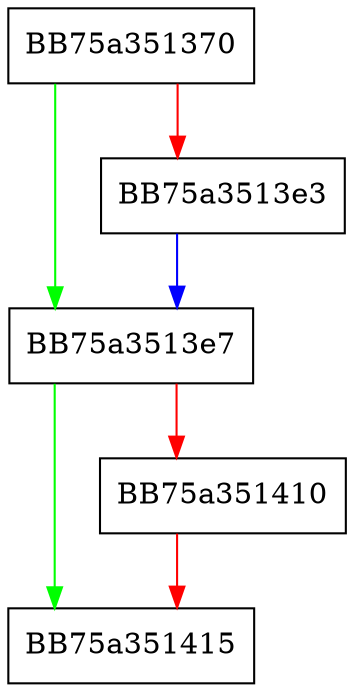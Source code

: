 digraph newEventObject {
  node [shape="box"];
  graph [splines=ortho];
  BB75a351370 -> BB75a3513e7 [color="green"];
  BB75a351370 -> BB75a3513e3 [color="red"];
  BB75a3513e3 -> BB75a3513e7 [color="blue"];
  BB75a3513e7 -> BB75a351415 [color="green"];
  BB75a3513e7 -> BB75a351410 [color="red"];
  BB75a351410 -> BB75a351415 [color="red"];
}